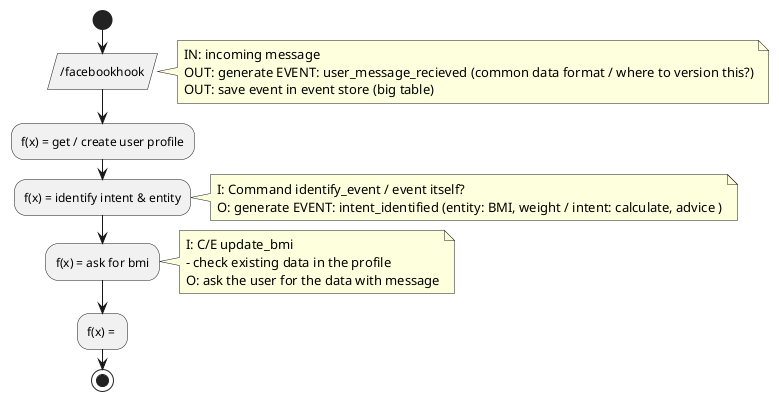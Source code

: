 @startuml
start
: /facebookhook /
note right
  IN: incoming message
  OUT: generate EVENT: user_message_recieved (common data format / where to version this?)
  OUT: save event in event store (big table)
end note
:f(x) = get / create user profile;
:f(x) = identify intent & entity;
note right
  I: Command identify_event / event itself?
  O: generate EVENT: intent_identified (entity: BMI, weight / intent: calculate, advice )
end note
:f(x) = ask for bmi;
note right
  I: C/E update_bmi
  - check existing data in the profile
  O: ask the user for the data with message
end note
:f(x) = ;
stop
@enduml